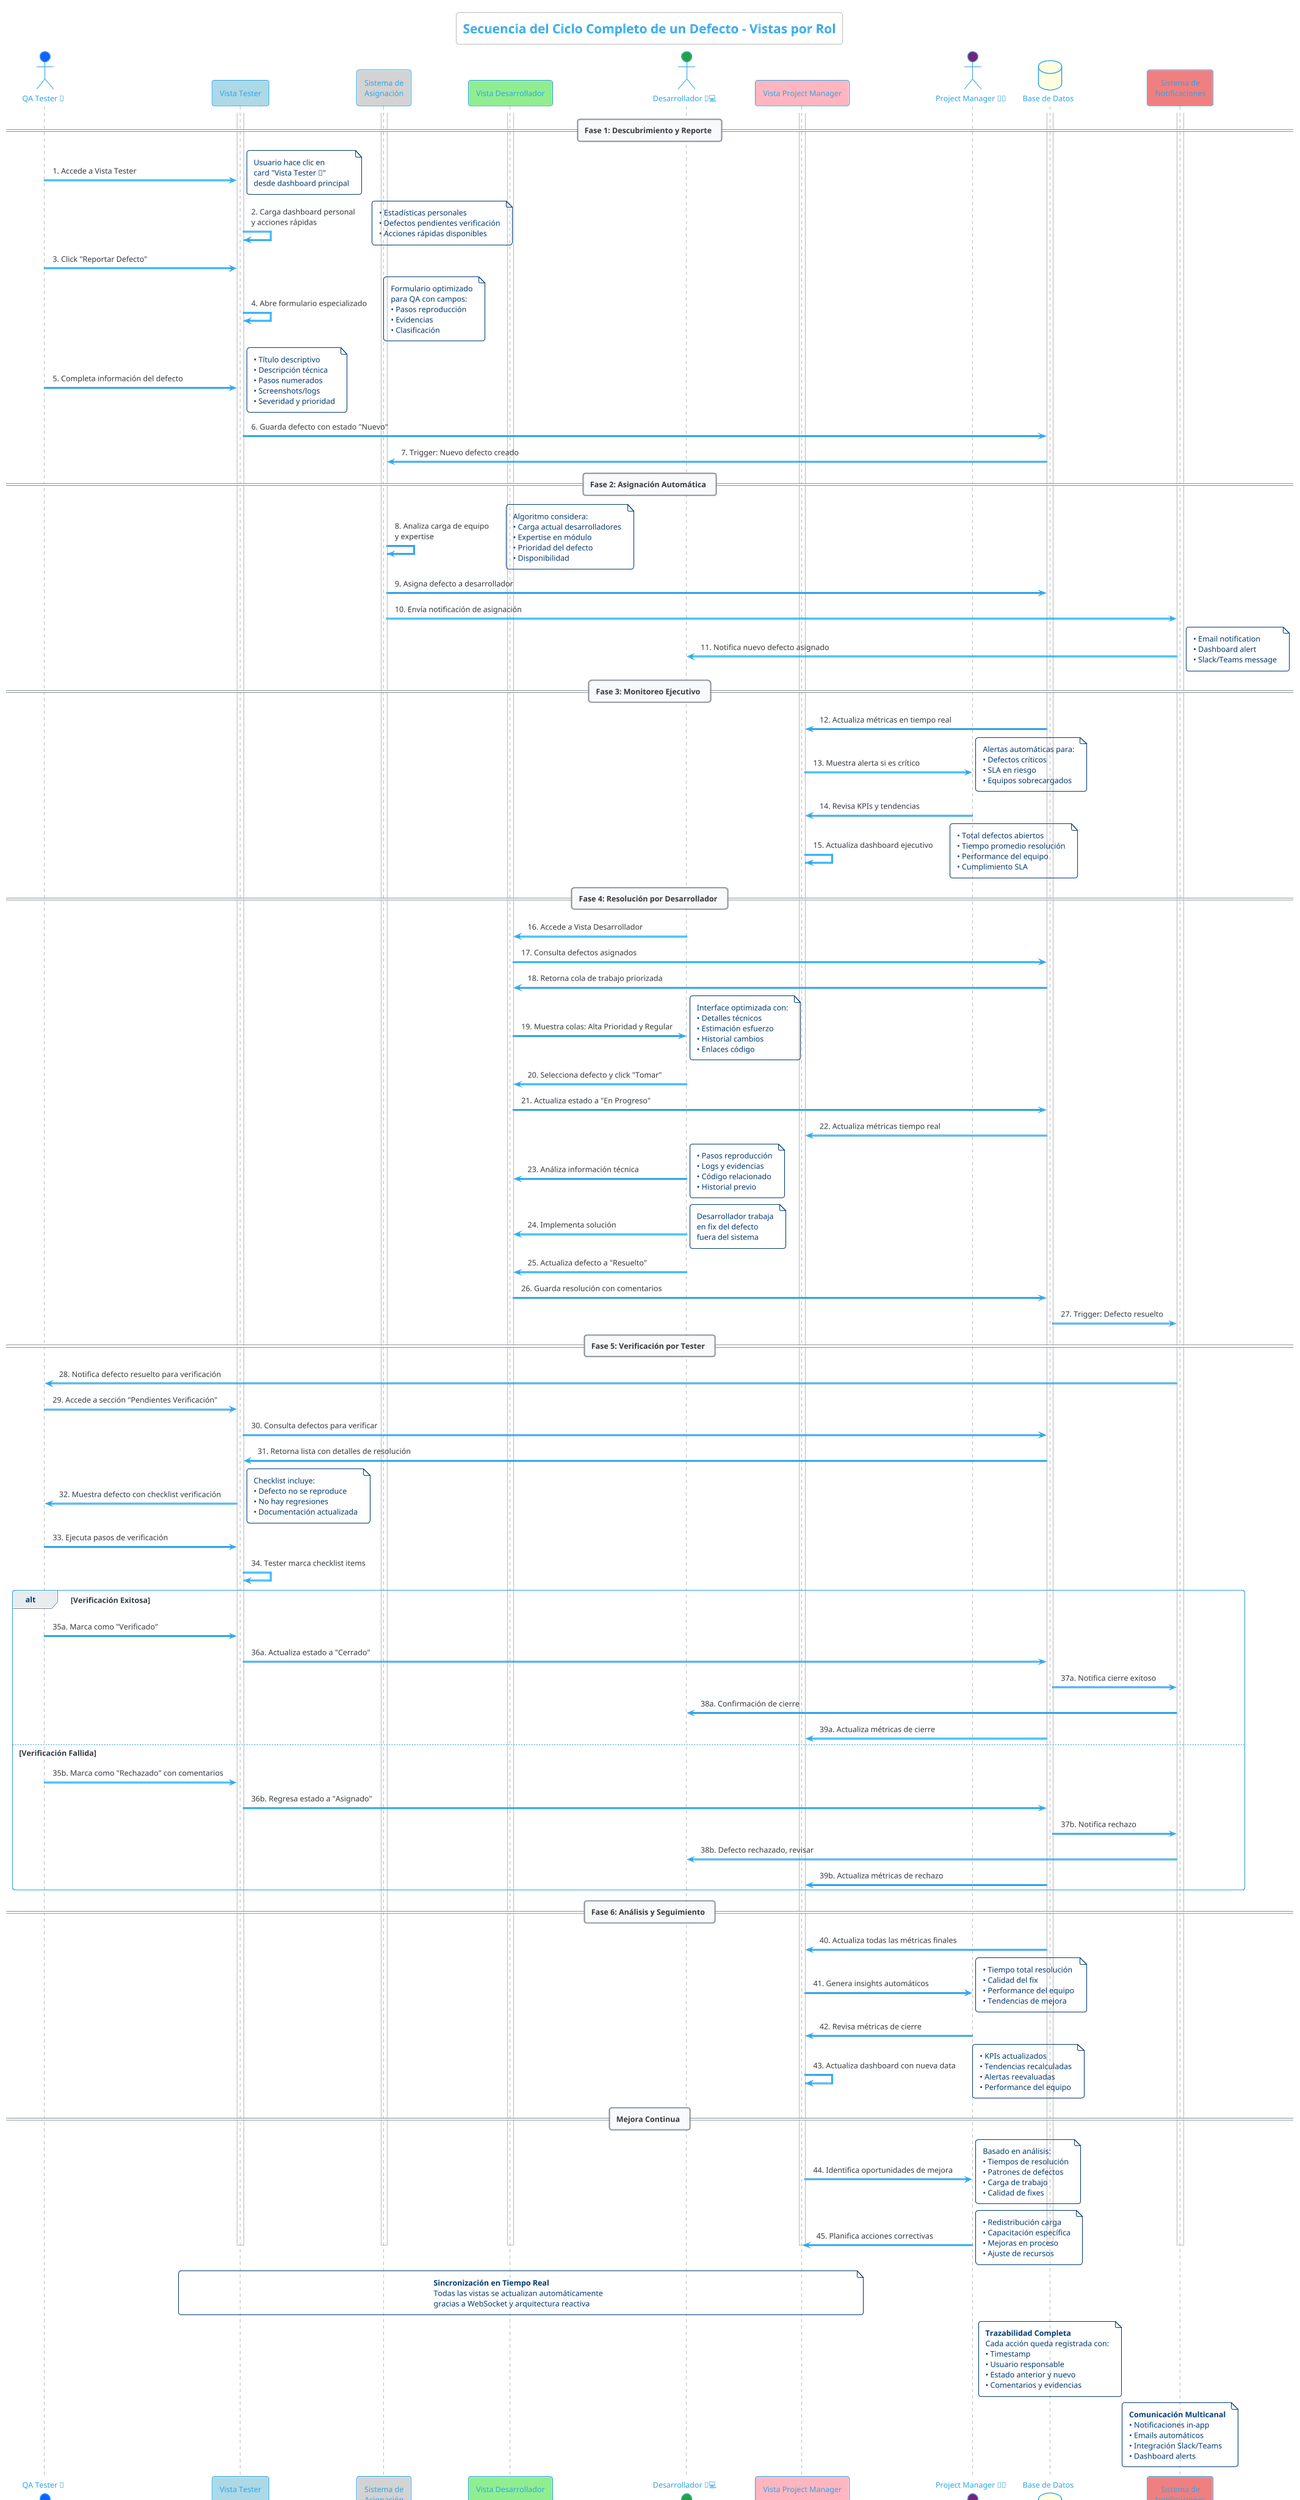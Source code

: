 @startuml secuencia-ciclo-completo-defecto-vistas
!theme cerulean-outline
title Secuencia del Ciclo Completo de un Defecto - Vistas por Rol

' Definir participantes
actor "QA Tester 🧪" as Tester #0f62fe
participant "Vista Tester" as TesterView #lightblue
participant "Sistema de\nAsignación" as AssignmentSystem #lightgray
participant "Vista Desarrollador" as DeveloperView #lightgreen
actor "Desarrollador 👨‍💻" as Developer #24a148
participant "Vista Project Manager" as ManagerView #lightpink
actor "Project Manager 👨‍💼" as Manager #6f267d
database "Base de Datos" as Database #lightyellow
participant "Sistema de\nNotificaciones" as NotificationSystem #lightcoral

' Activación de lifelines
activate TesterView
activate AssignmentSystem
activate DeveloperView
activate ManagerView
activate Database
activate NotificationSystem

== Fase 1: Descubrimiento y Reporte ==

Tester -> TesterView : 1. Accede a Vista Tester
note right : Usuario hace clic en\ncard "Vista Tester 🧪"\ndesde dashboard principal

TesterView -> TesterView : 2. Carga dashboard personal\ny acciones rápidas
note right : • Estadísticas personales\n• Defectos pendientes verificación\n• Acciones rápidas disponibles

Tester -> TesterView : 3. Click "Reportar Defecto"
TesterView -> TesterView : 4. Abre formulario especializado
note right : Formulario optimizado\npara QA con campos:\n• Pasos reproducción\n• Evidencias\n• Clasificación

Tester -> TesterView : 5. Completa información del defecto
note right : • Título descriptivo\n• Descripción técnica\n• Pasos numerados\n• Screenshots/logs\n• Severidad y prioridad

TesterView -> Database : 6. Guarda defecto con estado "Nuevo"
Database -> AssignmentSystem : 7. Trigger: Nuevo defecto creado

== Fase 2: Asignación Automática ==

AssignmentSystem -> AssignmentSystem : 8. Analiza carga de equipo\ny expertise
note right : Algoritmo considera:\n• Carga actual desarrolladores\n• Expertise en módulo\n• Prioridad del defecto\n• Disponibilidad

AssignmentSystem -> Database : 9. Asigna defecto a desarrollador
AssignmentSystem -> NotificationSystem : 10. Envía notificación de asignación

NotificationSystem -> Developer : 11. Notifica nuevo defecto asignado
note right : • Email notification\n• Dashboard alert\n• Slack/Teams message

== Fase 3: Monitoreo Ejecutivo ==

Database -> ManagerView : 12. Actualiza métricas en tiempo real
ManagerView -> Manager : 13. Muestra alerta si es crítico
note right : Alertas automáticas para:\n• Defectos críticos\n• SLA en riesgo\n• Equipos sobrecargados

Manager -> ManagerView : 14. Revisa KPIs y tendencias
ManagerView -> ManagerView : 15. Actualiza dashboard ejecutivo
note right : • Total defectos abiertos\n• Tiempo promedio resolución\n• Performance del equipo\n• Cumplimiento SLA

== Fase 4: Resolución por Desarrollador ==

Developer -> DeveloperView : 16. Accede a Vista Desarrollador
DeveloperView -> Database : 17. Consulta defectos asignados
Database -> DeveloperView : 18. Retorna cola de trabajo priorizada

DeveloperView -> Developer : 19. Muestra colas: Alta Prioridad y Regular
note right : Interface optimizada con:\n• Detalles técnicos\n• Estimación esfuerzo\n• Historial cambios\n• Enlaces código

Developer -> DeveloperView : 20. Selecciona defecto y click "Tomar"
DeveloperView -> Database : 21. Actualiza estado a "En Progreso"
Database -> ManagerView : 22. Actualiza métricas tiempo real

Developer -> DeveloperView : 23. Análiza información técnica
note right : • Pasos reproducción\n• Logs y evidencias\n• Código relacionado\n• Historial previo

Developer -> DeveloperView : 24. Implementa solución
note right : Desarrollador trabaja\nen fix del defecto\nfuera del sistema

Developer -> DeveloperView : 25. Actualiza defecto a "Resuelto"
DeveloperView -> Database : 26. Guarda resolución con comentarios
Database -> NotificationSystem : 27. Trigger: Defecto resuelto

== Fase 5: Verificación por Tester ==

NotificationSystem -> Tester : 28. Notifica defecto resuelto para verificación
Tester -> TesterView : 29. Accede a sección "Pendientes Verificación"
TesterView -> Database : 30. Consulta defectos para verificar
Database -> TesterView : 31. Retorna lista con detalles de resolución

TesterView -> Tester : 32. Muestra defecto con checklist verificación
note right : Checklist incluye:\n• Defecto no se reproduce\n• No hay regresiones\n• Documentación actualizada

Tester -> TesterView : 33. Ejecuta pasos de verificación
TesterView -> TesterView : 34. Tester marca checklist items

alt Verificación Exitosa
    Tester -> TesterView : 35a. Marca como "Verificado"
    TesterView -> Database : 36a. Actualiza estado a "Cerrado"
    Database -> NotificationSystem : 37a. Notifica cierre exitoso
    NotificationSystem -> Developer : 38a. Confirmación de cierre
    Database -> ManagerView : 39a. Actualiza métricas de cierre
else Verificación Fallida
    Tester -> TesterView : 35b. Marca como "Rechazado" con comentarios
    TesterView -> Database : 36b. Regresa estado a "Asignado"
    Database -> NotificationSystem : 37b. Notifica rechazo
    NotificationSystem -> Developer : 38b. Defecto rechazado, revisar
    Database -> ManagerView : 39b. Actualiza métricas de rechazo
end

== Fase 6: Análisis y Seguimiento ==

Database -> ManagerView : 40. Actualiza todas las métricas finales
ManagerView -> Manager : 41. Genera insights automáticos
note right : • Tiempo total resolución\n• Calidad del fix\n• Performance del equipo\n• Tendencias de mejora

Manager -> ManagerView : 42. Revisa métricas de cierre
ManagerView -> ManagerView : 43. Actualiza dashboard con nueva data
note right : • KPIs actualizados\n• Tendencias recalculadas\n• Alertas reevaluadas\n• Performance del equipo

== Mejora Continua ==

ManagerView -> Manager : 44. Identifica oportunidades de mejora
note right : Basado en análisis:\n• Tiempos de resolución\n• Patrones de defectos\n• Carga de trabajo\n• Calidad de fixes

Manager -> ManagerView : 45. Planifica acciones correctivas
note right : • Redistribución carga\n• Capacitación específica\n• Mejoras en proceso\n• Ajuste de recursos

' Notas de integración
note over TesterView, ManagerView : **Sincronización en Tiempo Real**\nTodas las vistas se actualizan automáticamente\ngracias a WebSocket y arquitectura reactiva

note over Database : **Trazabilidad Completa**\nCada acción queda registrada con:\n• Timestamp\n• Usuario responsable\n• Estado anterior y nuevo\n• Comentarios y evidencias

note over NotificationSystem : **Comunicación Multicanal**\n• Notificaciones in-app\n• Emails automáticos\n• Integración Slack/Teams\n• Dashboard alerts

deactivate TesterView
deactivate AssignmentSystem
deactivate DeveloperView
deactivate ManagerView
deactivate Database
deactivate NotificationSystem

@enduml